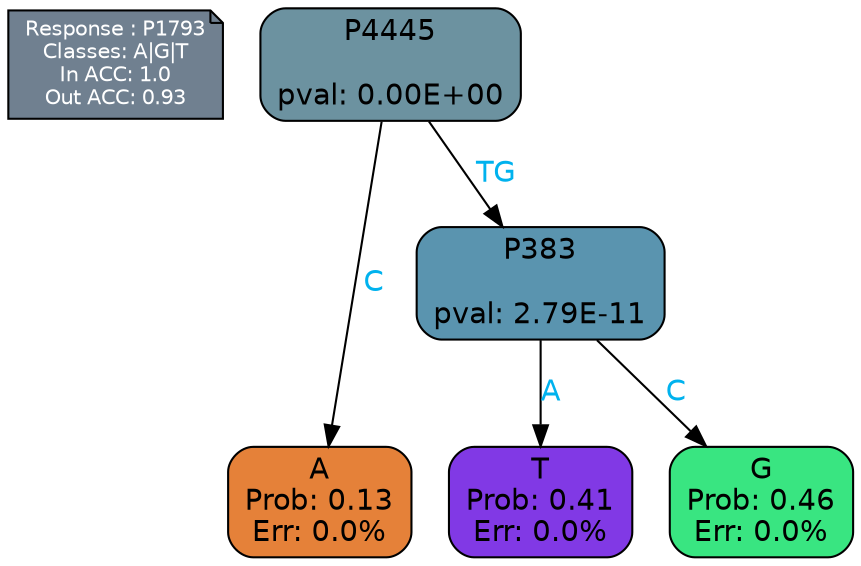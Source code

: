 digraph Tree {
node [shape=box, style="filled, rounded", color="black", fontname=helvetica] ;
graph [ranksep=equally, splines=polylines, bgcolor=transparent, dpi=600] ;
edge [fontname=helvetica] ;
LEGEND [label="Response : P1793
Classes: A|G|T
In ACC: 1.0
Out ACC: 0.93
",shape=note,align=left,style=filled,fillcolor="slategray",fontcolor="white",fontsize=10];1 [label="P4445

pval: 0.00E+00", fillcolor="#6c92a0"] ;
2 [label="A
Prob: 0.13
Err: 0.0%", fillcolor="#e58139"] ;
3 [label="P383

pval: 2.79E-11", fillcolor="#5a94af"] ;
4 [label="T
Prob: 0.41
Err: 0.0%", fillcolor="#8139e5"] ;
5 [label="G
Prob: 0.46
Err: 0.0%", fillcolor="#39e581"] ;
1 -> 2 [label="C",fontcolor=deepskyblue2] ;
1 -> 3 [label="TG",fontcolor=deepskyblue2] ;
3 -> 4 [label="A",fontcolor=deepskyblue2] ;
3 -> 5 [label="C",fontcolor=deepskyblue2] ;
{rank = same; 2;4;5;}{rank = same; LEGEND;1;}}